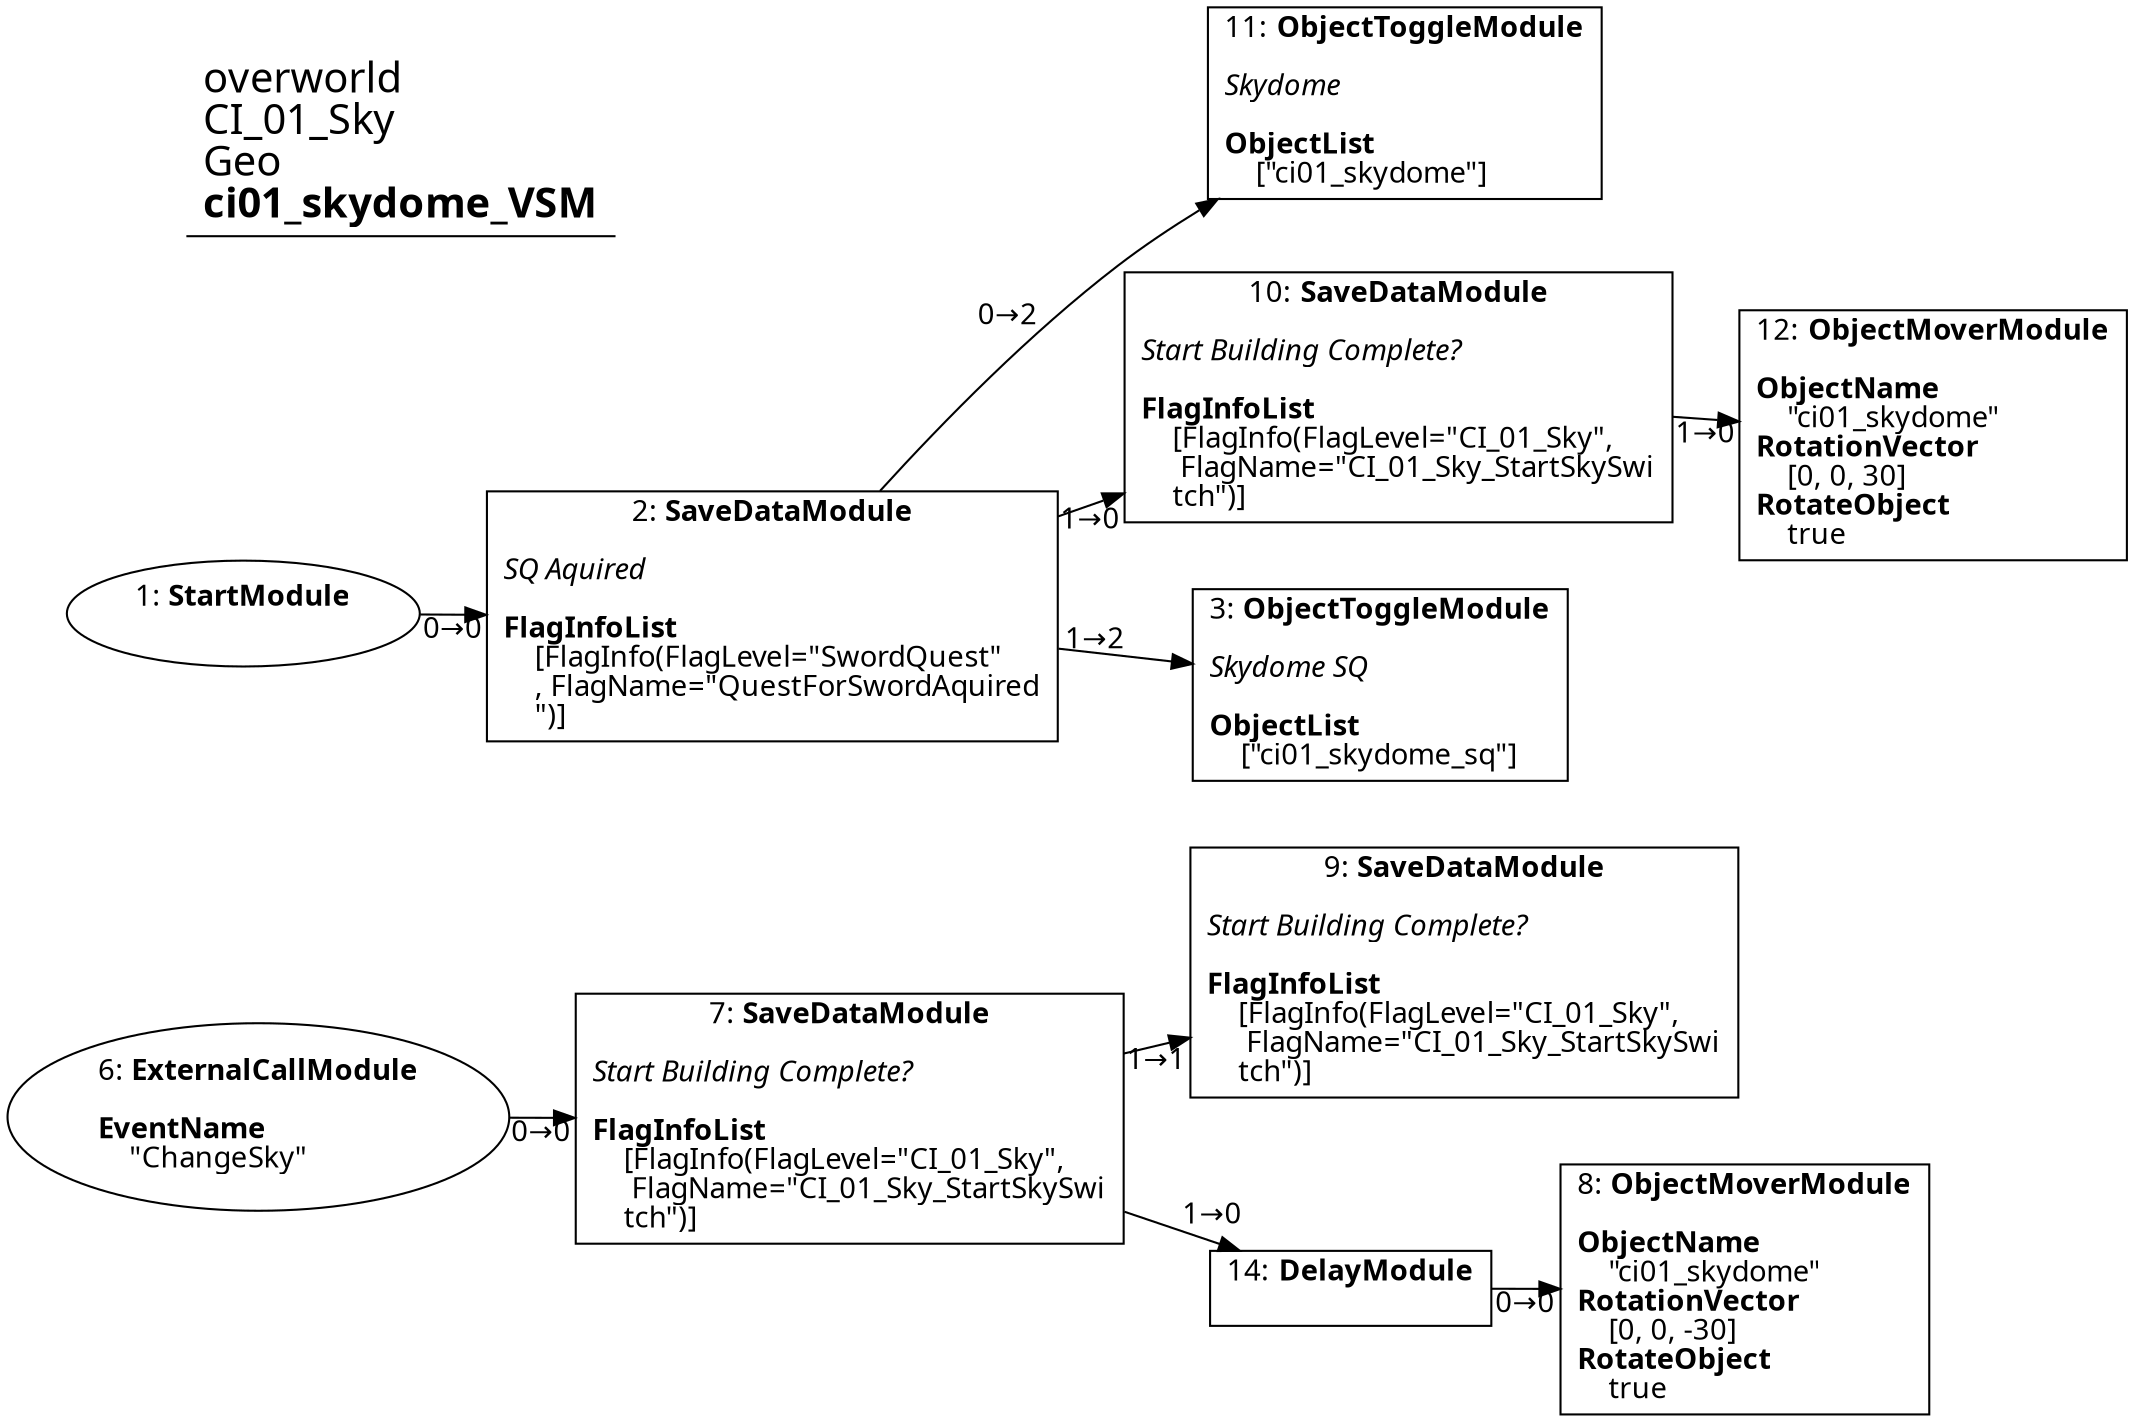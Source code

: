 digraph {
    layout = fdp;
    overlap = prism;
    sep = "+16";
    splines = spline;

    node [ shape = box ];

    graph [ fontname = "Segoe UI" ];
    node [ fontname = "Segoe UI" ];
    edge [ fontname = "Segoe UI" ];

    1 [ label = <1: <b>StartModule</b><br/><br/>> ];
    1 [ shape = oval ]
    1 [ pos = "0.22500001,-0.29200003!" ];
    1 -> 2 [ label = "0→0" ];

    2 [ label = <2: <b>SaveDataModule</b><br/><br/><i>SQ Aquired<br align="left"/></i><br align="left"/><b>FlagInfoList</b><br align="left"/>    [FlagInfo(FlagLevel=&quot;SwordQuest&quot;<br align="left"/>    , FlagName=&quot;QuestForSwordAquired<br align="left"/>    &quot;)]<br align="left"/>> ];
    2 [ pos = "0.45000002,-0.29200003!" ];
    2 -> 3 [ label = "1→2" ];
    2 -> 11 [ label = "0→2" ];
    2 -> 10 [ label = "1→0" ];

    3 [ label = <3: <b>ObjectToggleModule</b><br/><br/><i>Skydome SQ<br align="left"/></i><br align="left"/><b>ObjectList</b><br align="left"/>    [&quot;ci01_skydome_sq&quot;]<br align="left"/>> ];
    3 [ pos = "0.74500006,-0.349!" ];

    6 [ label = <6: <b>ExternalCallModule</b><br/><br/><b>EventName</b><br align="left"/>    &quot;ChangeSky&quot;<br align="left"/>> ];
    6 [ shape = oval ]
    6 [ pos = "0.23500001,-0.64900005!" ];
    6 -> 7 [ label = "0→0" ];

    7 [ label = <7: <b>SaveDataModule</b><br/><br/><i>Start Building Complete?<br align="left"/></i><br align="left"/><b>FlagInfoList</b><br align="left"/>    [FlagInfo(FlagLevel=&quot;CI_01_Sky&quot;,<br align="left"/>     FlagName=&quot;CI_01_Sky_StartSkySwi<br align="left"/>    tch&quot;)]<br align="left"/>> ];
    7 [ pos = "0.47400004,-0.64900005!" ];
    7 -> 9 [ label = "1→1" ];
    7 -> 14 [ label = "1→0" ];

    8 [ label = <8: <b>ObjectMoverModule</b><br/><br/><b>ObjectName</b><br align="left"/>    &quot;ci01_skydome&quot;<br align="left"/><b>RotationVector</b><br align="left"/>    [0, 0, -30]<br align="left"/><b>RotateObject</b><br align="left"/>    true<br align="left"/>> ];
    8 [ pos = "0.924,-0.76000005!" ];

    9 [ label = <9: <b>SaveDataModule</b><br/><br/><i>Start Building Complete?<br align="left"/></i><br align="left"/><b>FlagInfoList</b><br align="left"/>    [FlagInfo(FlagLevel=&quot;CI_01_Sky&quot;,<br align="left"/>     FlagName=&quot;CI_01_Sky_StartSkySwi<br align="left"/>    tch&quot;)]<br align="left"/>> ];
    9 [ pos = "0.75900006,-0.582!" ];

    10 [ label = <10: <b>SaveDataModule</b><br/><br/><i>Start Building Complete?<br align="left"/></i><br align="left"/><b>FlagInfoList</b><br align="left"/>    [FlagInfo(FlagLevel=&quot;CI_01_Sky&quot;,<br align="left"/>     FlagName=&quot;CI_01_Sky_StartSkySwi<br align="left"/>    tch&quot;)]<br align="left"/>> ];
    10 [ pos = "0.74100006,-0.18900001!" ];
    10 -> 12 [ label = "1→0" ];

    11 [ label = <11: <b>ObjectToggleModule</b><br/><br/><i>Skydome<br align="left"/></i><br align="left"/><b>ObjectList</b><br align="left"/>    [&quot;ci01_skydome&quot;]<br align="left"/>> ];
    11 [ pos = "0.74500006,0.021000002!" ];

    12 [ label = <12: <b>ObjectMoverModule</b><br/><br/><b>ObjectName</b><br align="left"/>    &quot;ci01_skydome&quot;<br align="left"/><b>RotationVector</b><br align="left"/>    [0, 0, 30]<br align="left"/><b>RotateObject</b><br align="left"/>    true<br align="left"/>> ];
    12 [ pos = "0.9620001,-0.21200001!" ];

    14 [ label = <14: <b>DelayModule</b><br/><br/>> ];
    14 [ pos = "0.76000005,-0.76000005!" ];
    14 -> 8 [ label = "0→0" ];

    title [ pos = "0.224,0.022000002!" ];
    title [ shape = underline ];
    title [ label = <<font point-size="20">overworld<br align="left"/>CI_01_Sky<br align="left"/>Geo<br align="left"/><b>ci01_skydome_VSM</b><br align="left"/></font>> ];
}
